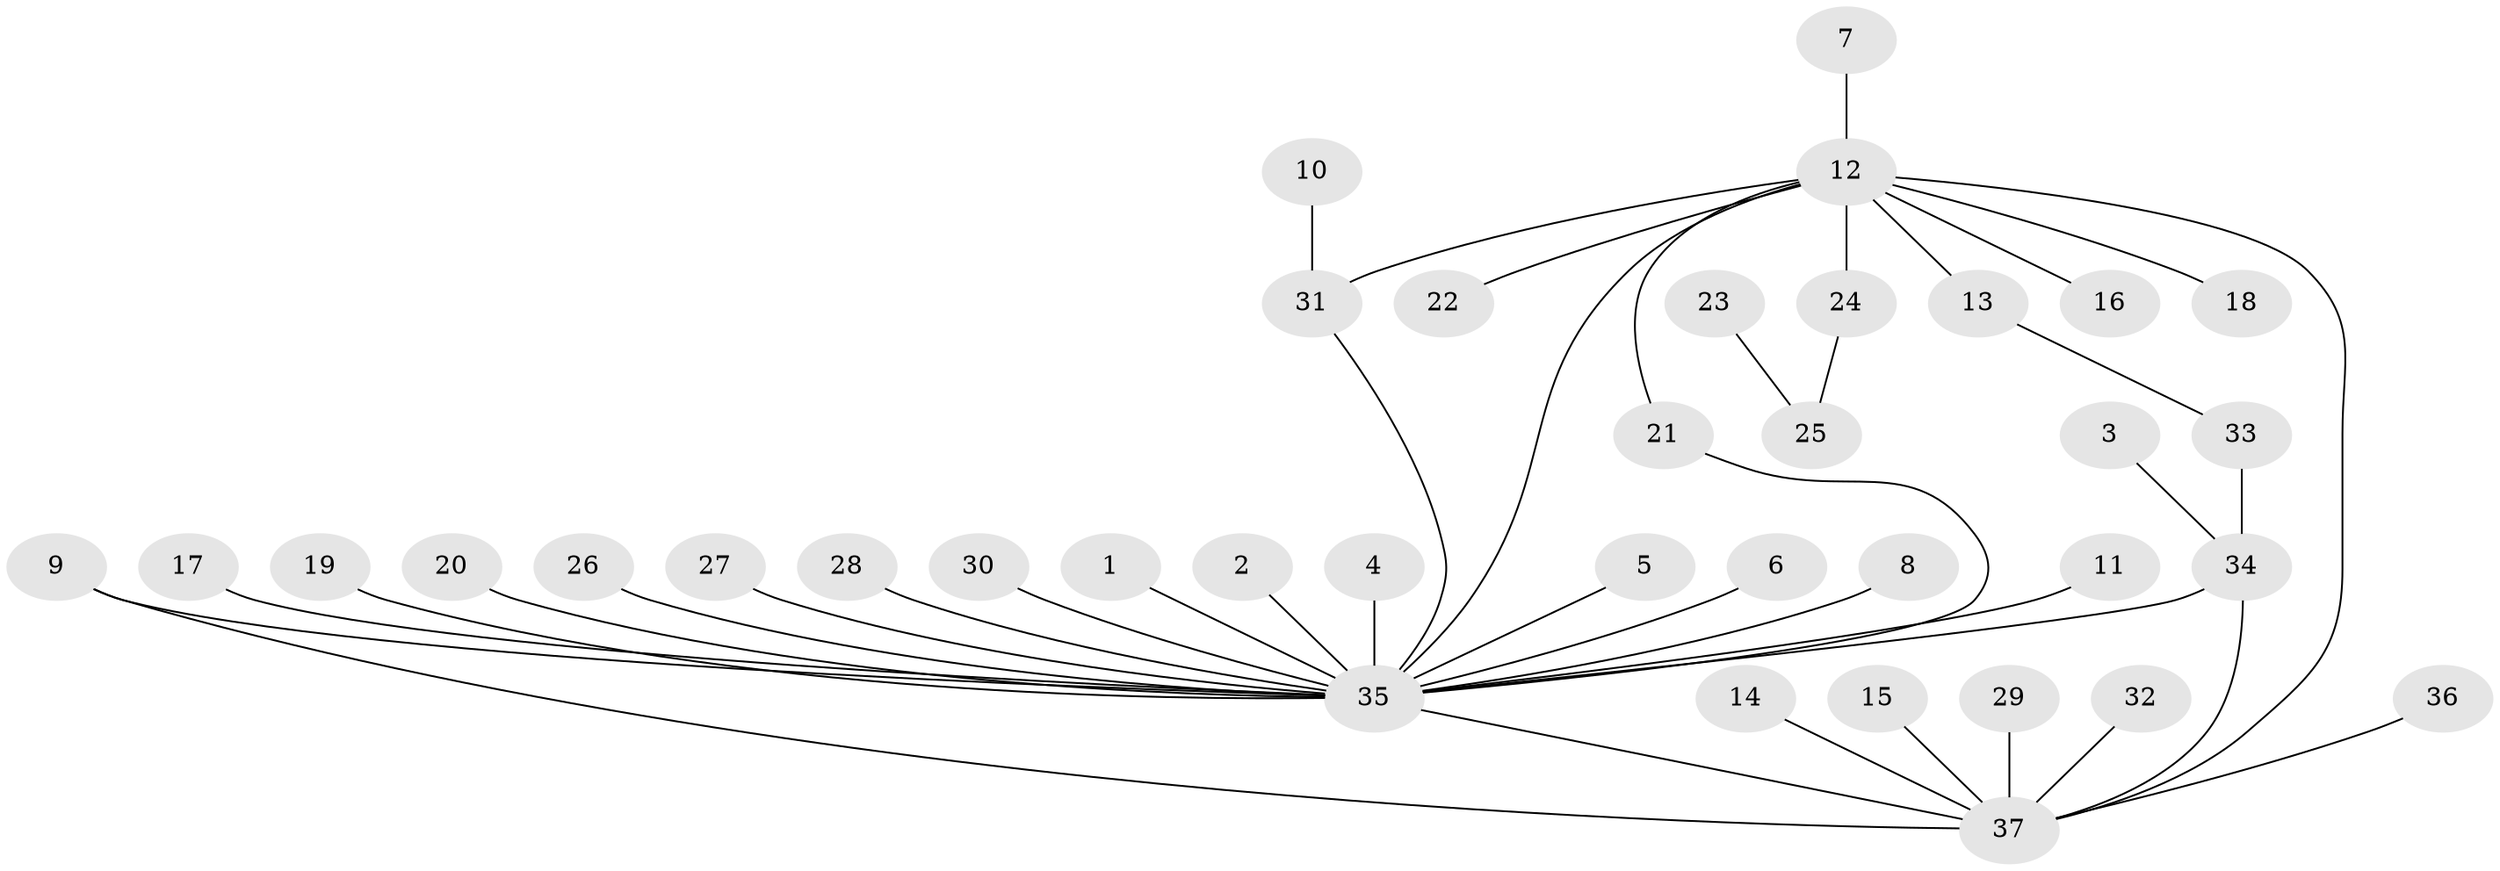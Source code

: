 // original degree distribution, {24: 0.0136986301369863, 1: 0.547945205479452, 8: 0.0273972602739726, 3: 0.0684931506849315, 6: 0.0136986301369863, 2: 0.2328767123287671, 5: 0.0410958904109589, 4: 0.0547945205479452}
// Generated by graph-tools (version 1.1) at 2025/49/03/09/25 03:49:53]
// undirected, 37 vertices, 42 edges
graph export_dot {
graph [start="1"]
  node [color=gray90,style=filled];
  1;
  2;
  3;
  4;
  5;
  6;
  7;
  8;
  9;
  10;
  11;
  12;
  13;
  14;
  15;
  16;
  17;
  18;
  19;
  20;
  21;
  22;
  23;
  24;
  25;
  26;
  27;
  28;
  29;
  30;
  31;
  32;
  33;
  34;
  35;
  36;
  37;
  1 -- 35 [weight=1.0];
  2 -- 35 [weight=1.0];
  3 -- 34 [weight=1.0];
  4 -- 35 [weight=1.0];
  5 -- 35 [weight=1.0];
  6 -- 35 [weight=1.0];
  7 -- 12 [weight=1.0];
  8 -- 35 [weight=1.0];
  9 -- 35 [weight=1.0];
  9 -- 37 [weight=1.0];
  10 -- 31 [weight=1.0];
  11 -- 35 [weight=1.0];
  12 -- 13 [weight=1.0];
  12 -- 16 [weight=1.0];
  12 -- 18 [weight=1.0];
  12 -- 21 [weight=1.0];
  12 -- 22 [weight=1.0];
  12 -- 24 [weight=1.0];
  12 -- 31 [weight=1.0];
  12 -- 35 [weight=1.0];
  12 -- 37 [weight=1.0];
  13 -- 33 [weight=1.0];
  14 -- 37 [weight=1.0];
  15 -- 37 [weight=1.0];
  17 -- 35 [weight=1.0];
  19 -- 35 [weight=1.0];
  20 -- 35 [weight=1.0];
  21 -- 35 [weight=1.0];
  23 -- 25 [weight=1.0];
  24 -- 25 [weight=1.0];
  26 -- 35 [weight=1.0];
  27 -- 35 [weight=1.0];
  28 -- 35 [weight=1.0];
  29 -- 37 [weight=1.0];
  30 -- 35 [weight=1.0];
  31 -- 35 [weight=1.0];
  32 -- 37 [weight=1.0];
  33 -- 34 [weight=1.0];
  34 -- 35 [weight=2.0];
  34 -- 37 [weight=1.0];
  35 -- 37 [weight=1.0];
  36 -- 37 [weight=1.0];
}

